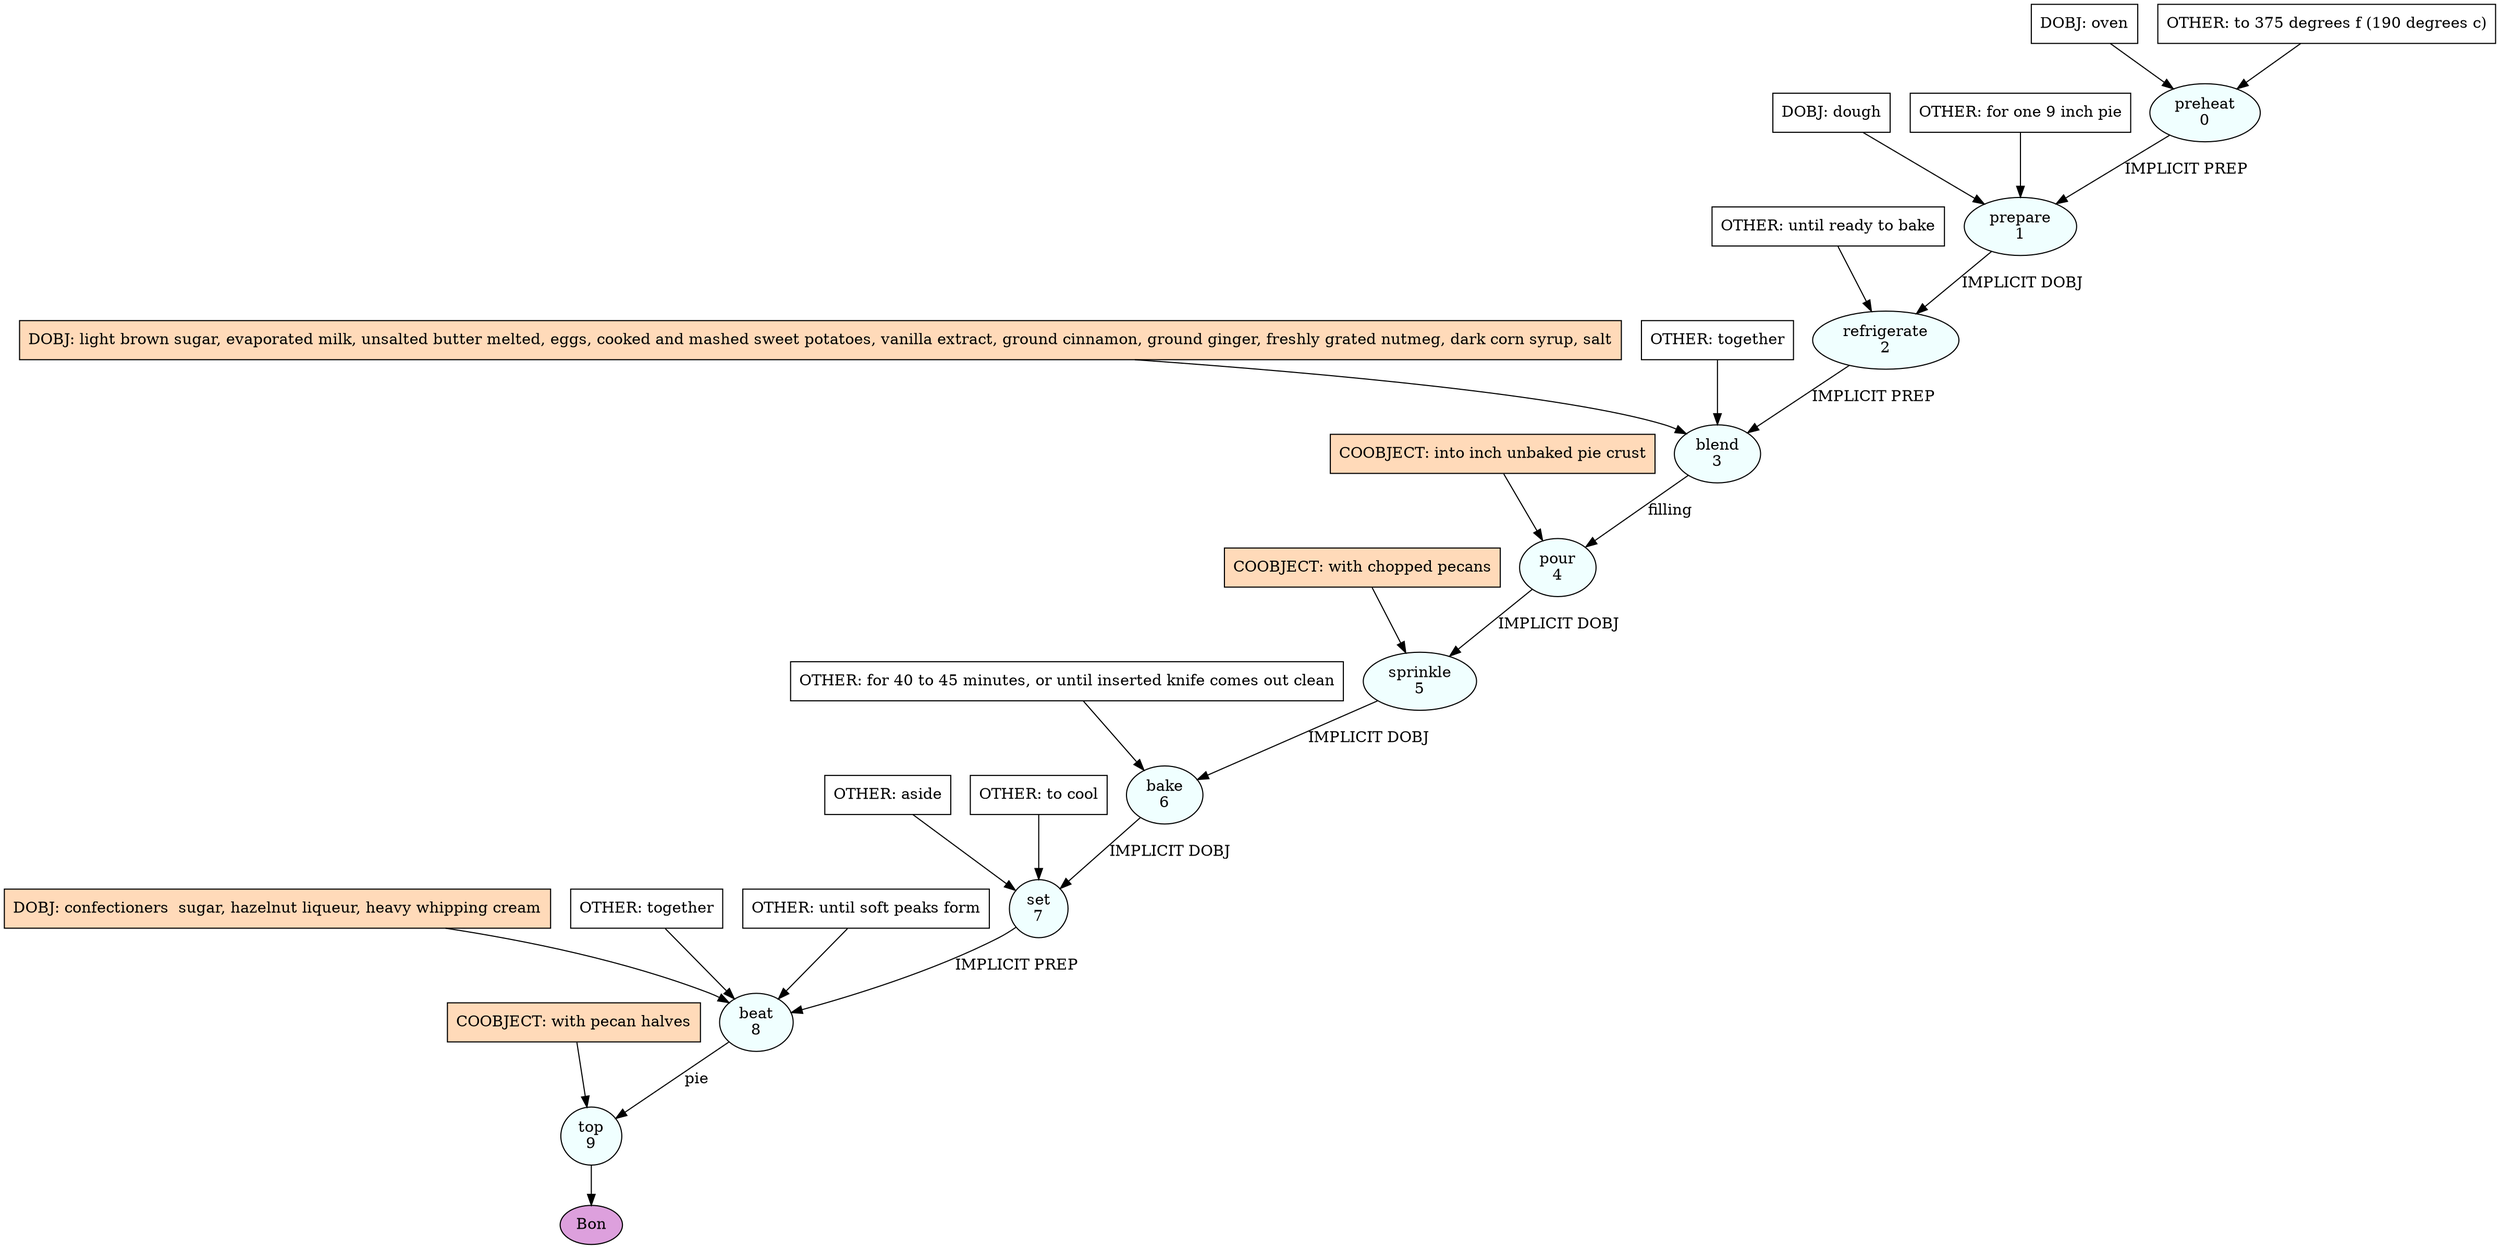 digraph recipe {
E0[label="preheat
0", shape=oval, style=filled, fillcolor=azure]
E1[label="prepare
1", shape=oval, style=filled, fillcolor=azure]
E2[label="refrigerate
2", shape=oval, style=filled, fillcolor=azure]
E3[label="blend
3", shape=oval, style=filled, fillcolor=azure]
E4[label="pour
4", shape=oval, style=filled, fillcolor=azure]
E5[label="sprinkle
5", shape=oval, style=filled, fillcolor=azure]
E6[label="bake
6", shape=oval, style=filled, fillcolor=azure]
E7[label="set
7", shape=oval, style=filled, fillcolor=azure]
E8[label="beat
8", shape=oval, style=filled, fillcolor=azure]
E9[label="top
9", shape=oval, style=filled, fillcolor=azure]
D0[label="DOBJ: oven", shape=box, style=filled, fillcolor=white]
D0 -> E0
O0_0[label="OTHER: to 375 degrees f (190 degrees c)", shape=box, style=filled, fillcolor=white]
O0_0 -> E0
D1_0[label="DOBJ: dough", shape=box, style=filled, fillcolor=white]
D1_0 -> E1
E0 -> E1 [label="IMPLICIT PREP"]
O1_0_0[label="OTHER: for one 9 inch pie", shape=box, style=filled, fillcolor=white]
O1_0_0 -> E1
E1 -> E2 [label="IMPLICIT DOBJ"]
O2_0_0[label="OTHER: until ready to bake", shape=box, style=filled, fillcolor=white]
O2_0_0 -> E2
D3_ing[label="DOBJ: light brown sugar, evaporated milk, unsalted butter melted, eggs, cooked and mashed sweet potatoes, vanilla extract, ground cinnamon, ground ginger, freshly grated nutmeg, dark corn syrup, salt", shape=box, style=filled, fillcolor=peachpuff]
D3_ing -> E3
E2 -> E3 [label="IMPLICIT PREP"]
O3_0_0[label="OTHER: together", shape=box, style=filled, fillcolor=white]
O3_0_0 -> E3
E3 -> E4 [label="filling"]
P4_0_ing[label="COOBJECT: into inch unbaked pie crust", shape=box, style=filled, fillcolor=peachpuff]
P4_0_ing -> E4
E4 -> E5 [label="IMPLICIT DOBJ"]
P5_0_ing[label="COOBJECT: with chopped pecans", shape=box, style=filled, fillcolor=peachpuff]
P5_0_ing -> E5
E5 -> E6 [label="IMPLICIT DOBJ"]
O6_0_0[label="OTHER: for 40 to 45 minutes, or until inserted knife comes out clean", shape=box, style=filled, fillcolor=white]
O6_0_0 -> E6
E6 -> E7 [label="IMPLICIT DOBJ"]
O7_0_0[label="OTHER: aside", shape=box, style=filled, fillcolor=white]
O7_0_0 -> E7
O7_1_0[label="OTHER: to cool", shape=box, style=filled, fillcolor=white]
O7_1_0 -> E7
D8_ing[label="DOBJ: confectioners  sugar, hazelnut liqueur, heavy whipping cream", shape=box, style=filled, fillcolor=peachpuff]
D8_ing -> E8
E7 -> E8 [label="IMPLICIT PREP"]
O8_0_0[label="OTHER: together", shape=box, style=filled, fillcolor=white]
O8_0_0 -> E8
O8_1_0[label="OTHER: until soft peaks form", shape=box, style=filled, fillcolor=white]
O8_1_0 -> E8
E8 -> E9 [label="pie"]
P9_0_ing[label="COOBJECT: with pecan halves", shape=box, style=filled, fillcolor=peachpuff]
P9_0_ing -> E9
EOR[label="Bon", shape=oval, style=filled, fillcolor=plum]
E9 -> EOR
}
